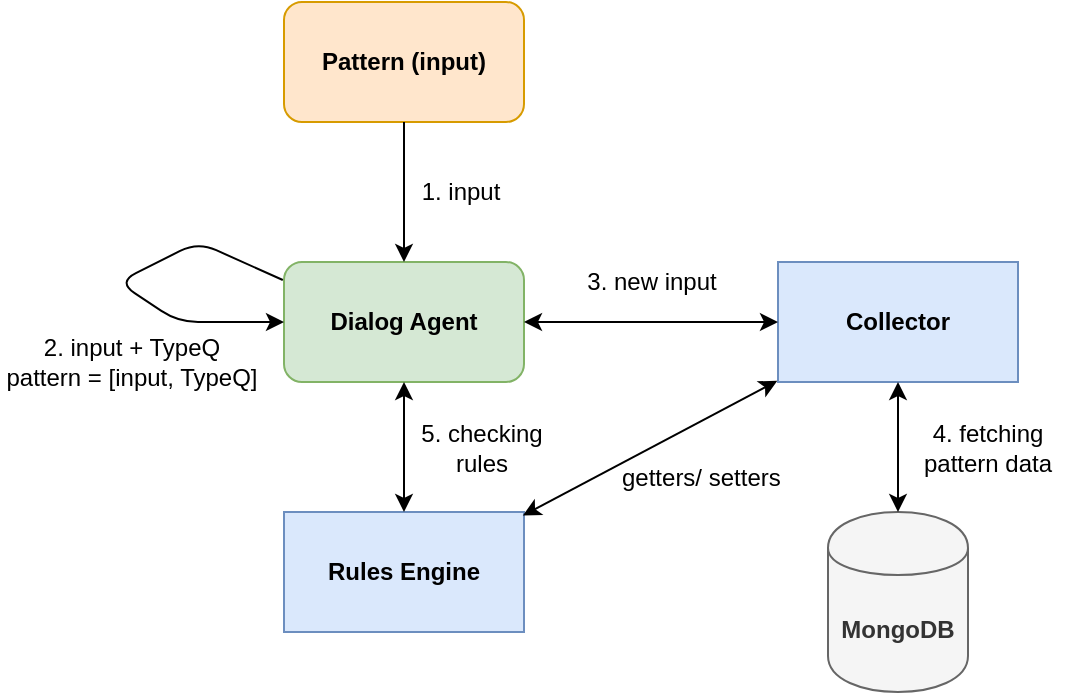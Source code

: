 <mxfile version="10.6.0" type="device"><diagram id="xJtiIzQv0Pmx_HS9TfgW" name="Page-1"><mxGraphModel dx="1010" dy="582" grid="1" gridSize="10" guides="1" tooltips="1" connect="1" arrows="1" fold="1" page="1" pageScale="1" pageWidth="827" pageHeight="1169" background="none" math="0" shadow="0"><root><mxCell id="0"/><mxCell id="1" parent="0"/><mxCell id="kAqP_AyHvObdunhRsCsu-1" value="Pattern (input)" style="rounded=1;whiteSpace=wrap;html=1;fillColor=#ffe6cc;strokeColor=#d79b00;gradientColor=none;shadow=0;strokeWidth=1;fontStyle=1" parent="1" vertex="1"><mxGeometry x="353" y="40" width="120" height="60" as="geometry"/></mxCell><mxCell id="kAqP_AyHvObdunhRsCsu-2" value="Dialog Agent" style="rounded=1;whiteSpace=wrap;html=1;fillColor=#d5e8d4;strokeColor=#82b366;fontStyle=1" parent="1" vertex="1"><mxGeometry x="353" y="170" width="120" height="60" as="geometry"/></mxCell><mxCell id="kAqP_AyHvObdunhRsCsu-4" value="Rules Engine" style="rounded=0;whiteSpace=wrap;html=1;shadow=0;strokeWidth=1;fontStyle=1;fillColor=#dae8fc;strokeColor=#6c8ebf;" parent="1" vertex="1"><mxGeometry x="353" y="295" width="120" height="60" as="geometry"/></mxCell><mxCell id="kAqP_AyHvObdunhRsCsu-5" value="Collector&lt;br&gt;" style="rounded=0;whiteSpace=wrap;html=1;shadow=0;strokeWidth=1;fillColor=#dae8fc;strokeColor=#6c8ebf;fontStyle=1" parent="1" vertex="1"><mxGeometry x="600" y="170" width="120" height="60" as="geometry"/></mxCell><mxCell id="kAqP_AyHvObdunhRsCsu-6" value="" style="endArrow=classic;html=1;exitX=0.5;exitY=1;exitDx=0;exitDy=0;entryX=0.5;entryY=0;entryDx=0;entryDy=0;" parent="1" source="kAqP_AyHvObdunhRsCsu-1" target="kAqP_AyHvObdunhRsCsu-2" edge="1"><mxGeometry width="50" height="50" relative="1" as="geometry"><mxPoint x="413" y="110" as="sourcePoint"/><mxPoint x="414" y="160" as="targetPoint"/></mxGeometry></mxCell><mxCell id="kAqP_AyHvObdunhRsCsu-8" value="MongoDB" style="shape=cylinder;whiteSpace=wrap;html=1;boundedLbl=1;backgroundOutline=1;shadow=0;strokeWidth=1;fontStyle=1;fillColor=#f5f5f5;strokeColor=#666666;fontColor=#333333;" parent="1" vertex="1"><mxGeometry x="625" y="295" width="70" height="90" as="geometry"/></mxCell><mxCell id="kAqP_AyHvObdunhRsCsu-9" value="" style="endArrow=classic;startArrow=classic;html=1;entryX=0.5;entryY=0;entryDx=0;entryDy=0;" parent="1" source="kAqP_AyHvObdunhRsCsu-5" target="kAqP_AyHvObdunhRsCsu-8" edge="1"><mxGeometry width="50" height="50" relative="1" as="geometry"><mxPoint x="690" y="280" as="sourcePoint"/><mxPoint x="740" y="230" as="targetPoint"/></mxGeometry></mxCell><mxCell id="kAqP_AyHvObdunhRsCsu-10" value="" style="endArrow=classic;startArrow=classic;html=1;entryX=0;entryY=0.5;entryDx=0;entryDy=0;exitX=1;exitY=0.5;exitDx=0;exitDy=0;" parent="1" source="kAqP_AyHvObdunhRsCsu-2" target="kAqP_AyHvObdunhRsCsu-5" edge="1"><mxGeometry width="50" height="50" relative="1" as="geometry"><mxPoint x="499.5" y="225" as="sourcePoint"/><mxPoint x="549.5" y="175" as="targetPoint"/></mxGeometry></mxCell><mxCell id="kAqP_AyHvObdunhRsCsu-11" value="" style="endArrow=classic;startArrow=classic;html=1;entryX=0.5;entryY=1;entryDx=0;entryDy=0;exitX=0.5;exitY=0;exitDx=0;exitDy=0;" parent="1" source="kAqP_AyHvObdunhRsCsu-4" target="kAqP_AyHvObdunhRsCsu-2" edge="1"><mxGeometry width="50" height="50" relative="1" as="geometry"><mxPoint x="400" y="300" as="sourcePoint"/><mxPoint x="450" y="250" as="targetPoint"/></mxGeometry></mxCell><mxCell id="kAqP_AyHvObdunhRsCsu-12" value="" style="endArrow=classic;startArrow=classic;html=1;exitX=0.995;exitY=0.03;exitDx=0;exitDy=0;exitPerimeter=0;entryX=-0.003;entryY=0.99;entryDx=0;entryDy=0;entryPerimeter=0;" parent="1" source="kAqP_AyHvObdunhRsCsu-4" target="kAqP_AyHvObdunhRsCsu-5" edge="1"><mxGeometry width="50" height="50" relative="1" as="geometry"><mxPoint x="490" y="315" as="sourcePoint"/><mxPoint x="540" y="265" as="targetPoint"/></mxGeometry></mxCell><mxCell id="kAqP_AyHvObdunhRsCsu-13" value="1. input&lt;br&gt;" style="text;html=1;strokeColor=none;fillColor=none;align=center;verticalAlign=middle;whiteSpace=wrap;rounded=0;shadow=0;" parent="1" vertex="1"><mxGeometry x="413" y="125" width="57" height="20" as="geometry"/></mxCell><mxCell id="kAqP_AyHvObdunhRsCsu-17" value="" style="endArrow=classic;html=1;entryX=0;entryY=0.5;entryDx=0;entryDy=0;exitX=-0.005;exitY=0.15;exitDx=0;exitDy=0;exitPerimeter=0;" parent="1" source="kAqP_AyHvObdunhRsCsu-2" target="kAqP_AyHvObdunhRsCsu-2" edge="1"><mxGeometry width="50" height="50" relative="1" as="geometry"><mxPoint x="230" y="170" as="sourcePoint"/><mxPoint x="310" y="210" as="targetPoint"/><Array as="points"><mxPoint x="310" y="160"/><mxPoint x="270" y="180"/><mxPoint x="300" y="200"/></Array></mxGeometry></mxCell><mxCell id="kAqP_AyHvObdunhRsCsu-18" value="2. input + TypeQ&lt;br&gt;pattern = [input, TypeQ]&lt;br&gt;" style="text;html=1;strokeColor=none;fillColor=none;align=center;verticalAlign=middle;whiteSpace=wrap;rounded=0;shadow=0;" parent="1" vertex="1"><mxGeometry x="211.5" y="210" width="130" height="20" as="geometry"/></mxCell><mxCell id="kAqP_AyHvObdunhRsCsu-19" value="3. new input" style="text;html=1;strokeColor=none;fillColor=none;align=center;verticalAlign=middle;whiteSpace=wrap;rounded=0;shadow=0;" parent="1" vertex="1"><mxGeometry x="486.5" y="170" width="100" height="20" as="geometry"/></mxCell><mxCell id="kAqP_AyHvObdunhRsCsu-21" value="4. fetching pattern data" style="text;html=1;strokeColor=none;fillColor=none;align=center;verticalAlign=middle;whiteSpace=wrap;rounded=0;shadow=0;" parent="1" vertex="1"><mxGeometry x="660" y="252.5" width="90" height="20" as="geometry"/></mxCell><mxCell id="kAqP_AyHvObdunhRsCsu-23" value="5. checking rules" style="text;html=1;strokeColor=none;fillColor=none;align=center;verticalAlign=middle;whiteSpace=wrap;rounded=0;shadow=0;" parent="1" vertex="1"><mxGeometry x="416.5" y="252.5" width="70" height="20" as="geometry"/></mxCell><mxCell id="kAqP_AyHvObdunhRsCsu-24" value="getters/ setters" style="text;html=1;resizable=0;points=[];autosize=1;align=left;verticalAlign=top;spacingTop=-4;" parent="1" vertex="1"><mxGeometry x="520" y="268" width="90" height="20" as="geometry"/></mxCell></root></mxGraphModel></diagram></mxfile>